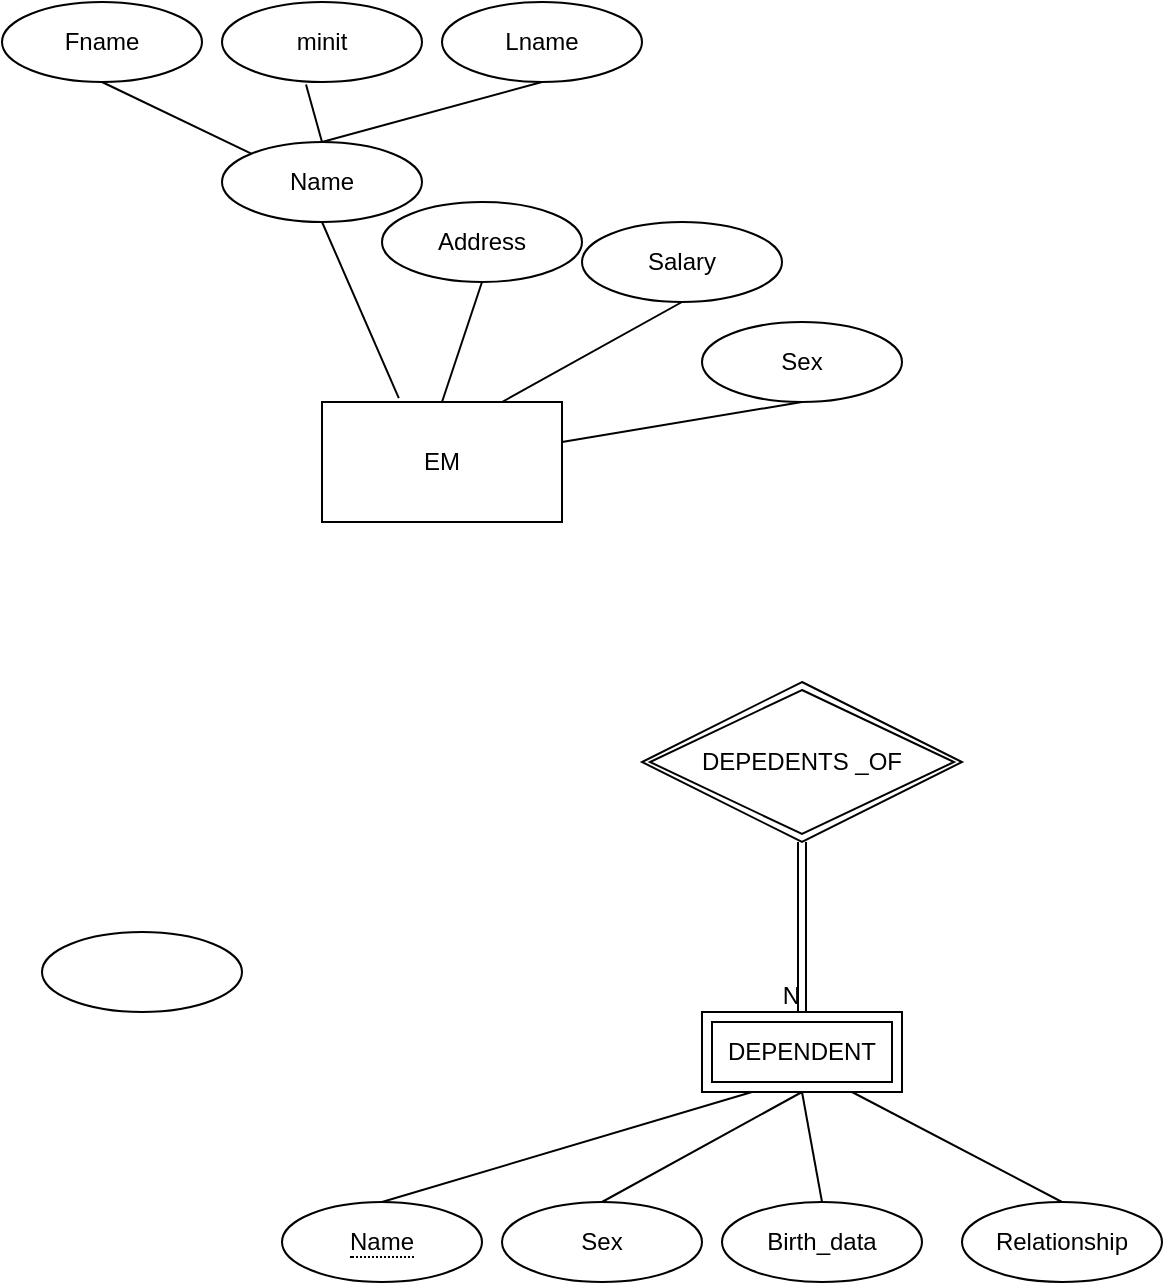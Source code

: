 <mxfile version="24.6.5" type="github">
  <diagram name="Trang-1" id="h6uTmTzgYNDOwts86tQp">
    <mxGraphModel dx="1334" dy="508" grid="1" gridSize="10" guides="1" tooltips="1" connect="1" arrows="1" fold="1" page="1" pageScale="1" pageWidth="827" pageHeight="1169" math="0" shadow="0">
      <root>
        <mxCell id="0" />
        <mxCell id="1" parent="0" />
        <mxCell id="BfvdOl0KQk4hSK4dBflX-1" value="DEPENDENT" style="shape=ext;margin=3;double=1;whiteSpace=wrap;html=1;align=center;" parent="1" vertex="1">
          <mxGeometry x="190" y="545" width="100" height="40" as="geometry" />
        </mxCell>
        <mxCell id="BfvdOl0KQk4hSK4dBflX-2" value="DEPEDENTS _OF" style="shape=rhombus;double=1;perimeter=rhombusPerimeter;whiteSpace=wrap;html=1;align=center;" parent="1" vertex="1">
          <mxGeometry x="160" y="380" width="160" height="80" as="geometry" />
        </mxCell>
        <mxCell id="BfvdOl0KQk4hSK4dBflX-3" value="" style="shape=link;html=1;rounded=0;exitX=0.5;exitY=1;exitDx=0;exitDy=0;entryX=0.5;entryY=0;entryDx=0;entryDy=0;" parent="1" source="BfvdOl0KQk4hSK4dBflX-2" target="BfvdOl0KQk4hSK4dBflX-1" edge="1">
          <mxGeometry relative="1" as="geometry">
            <mxPoint x="190" y="530" as="sourcePoint" />
            <mxPoint x="350" y="530" as="targetPoint" />
          </mxGeometry>
        </mxCell>
        <mxCell id="BfvdOl0KQk4hSK4dBflX-4" value="N" style="resizable=0;html=1;whiteSpace=wrap;align=right;verticalAlign=bottom;" parent="BfvdOl0KQk4hSK4dBflX-3" connectable="0" vertex="1">
          <mxGeometry x="1" relative="1" as="geometry" />
        </mxCell>
        <mxCell id="BfvdOl0KQk4hSK4dBflX-5" value="Sex" style="ellipse;whiteSpace=wrap;html=1;align=center;" parent="1" vertex="1">
          <mxGeometry x="90" y="640" width="100" height="40" as="geometry" />
        </mxCell>
        <mxCell id="BfvdOl0KQk4hSK4dBflX-6" value="Birth_data" style="ellipse;whiteSpace=wrap;html=1;align=center;" parent="1" vertex="1">
          <mxGeometry x="200" y="640" width="100" height="40" as="geometry" />
        </mxCell>
        <mxCell id="BfvdOl0KQk4hSK4dBflX-7" value="Relationship" style="ellipse;whiteSpace=wrap;html=1;align=center;" parent="1" vertex="1">
          <mxGeometry x="320" y="640" width="100" height="40" as="geometry" />
        </mxCell>
        <mxCell id="BfvdOl0KQk4hSK4dBflX-9" value="&lt;span style=&quot;border-bottom: 1px dotted&quot;&gt;Name&lt;/span&gt;" style="ellipse;whiteSpace=wrap;html=1;align=center;" parent="1" vertex="1">
          <mxGeometry x="-20" y="640" width="100" height="40" as="geometry" />
        </mxCell>
        <mxCell id="BfvdOl0KQk4hSK4dBflX-10" value="" style="endArrow=none;html=1;rounded=0;exitX=0.5;exitY=0;exitDx=0;exitDy=0;entryX=0.25;entryY=1;entryDx=0;entryDy=0;" parent="1" source="BfvdOl0KQk4hSK4dBflX-9" target="BfvdOl0KQk4hSK4dBflX-1" edge="1">
          <mxGeometry relative="1" as="geometry">
            <mxPoint x="180" y="530" as="sourcePoint" />
            <mxPoint x="340" y="530" as="targetPoint" />
          </mxGeometry>
        </mxCell>
        <mxCell id="BfvdOl0KQk4hSK4dBflX-11" value="" style="endArrow=none;html=1;rounded=0;exitX=0.5;exitY=0;exitDx=0;exitDy=0;entryX=0.5;entryY=1;entryDx=0;entryDy=0;" parent="1" source="BfvdOl0KQk4hSK4dBflX-5" target="BfvdOl0KQk4hSK4dBflX-1" edge="1">
          <mxGeometry relative="1" as="geometry">
            <mxPoint x="40" y="650" as="sourcePoint" />
            <mxPoint x="230" y="590" as="targetPoint" />
          </mxGeometry>
        </mxCell>
        <mxCell id="BfvdOl0KQk4hSK4dBflX-12" value="" style="endArrow=none;html=1;rounded=0;exitX=0.5;exitY=0;exitDx=0;exitDy=0;entryX=0.5;entryY=1;entryDx=0;entryDy=0;" parent="1" source="BfvdOl0KQk4hSK4dBflX-6" target="BfvdOl0KQk4hSK4dBflX-1" edge="1">
          <mxGeometry relative="1" as="geometry">
            <mxPoint x="150" y="650" as="sourcePoint" />
            <mxPoint x="250" y="595" as="targetPoint" />
          </mxGeometry>
        </mxCell>
        <mxCell id="BfvdOl0KQk4hSK4dBflX-13" value="" style="endArrow=none;html=1;rounded=0;exitX=0.5;exitY=0;exitDx=0;exitDy=0;entryX=0.75;entryY=1;entryDx=0;entryDy=0;" parent="1" source="BfvdOl0KQk4hSK4dBflX-7" target="BfvdOl0KQk4hSK4dBflX-1" edge="1">
          <mxGeometry relative="1" as="geometry">
            <mxPoint x="260" y="650" as="sourcePoint" />
            <mxPoint x="250" y="595" as="targetPoint" />
          </mxGeometry>
        </mxCell>
        <mxCell id="HLMDuG3fLgRXilaJ3gHk-1" value="EM" style="rounded=0;whiteSpace=wrap;html=1;" vertex="1" parent="1">
          <mxGeometry y="240" width="120" height="60" as="geometry" />
        </mxCell>
        <mxCell id="HLMDuG3fLgRXilaJ3gHk-2" value="Sex" style="ellipse;whiteSpace=wrap;html=1;align=center;" vertex="1" parent="1">
          <mxGeometry x="190" y="200" width="100" height="40" as="geometry" />
        </mxCell>
        <mxCell id="HLMDuG3fLgRXilaJ3gHk-3" value="Salary" style="ellipse;whiteSpace=wrap;html=1;align=center;" vertex="1" parent="1">
          <mxGeometry x="130" y="150" width="100" height="40" as="geometry" />
        </mxCell>
        <mxCell id="HLMDuG3fLgRXilaJ3gHk-4" value="Address" style="ellipse;whiteSpace=wrap;html=1;align=center;" vertex="1" parent="1">
          <mxGeometry x="30" y="140" width="100" height="40" as="geometry" />
        </mxCell>
        <mxCell id="HLMDuG3fLgRXilaJ3gHk-5" value="" style="ellipse;whiteSpace=wrap;html=1;align=center;" vertex="1" parent="1">
          <mxGeometry x="-140" y="505" width="100" height="40" as="geometry" />
        </mxCell>
        <mxCell id="HLMDuG3fLgRXilaJ3gHk-6" value="Name" style="ellipse;whiteSpace=wrap;html=1;align=center;" vertex="1" parent="1">
          <mxGeometry x="-50" y="110" width="100" height="40" as="geometry" />
        </mxCell>
        <mxCell id="HLMDuG3fLgRXilaJ3gHk-7" value="" style="endArrow=none;html=1;rounded=0;exitX=0.5;exitY=1;exitDx=0;exitDy=0;entryX=0.5;entryY=0;entryDx=0;entryDy=0;" edge="1" parent="1" source="HLMDuG3fLgRXilaJ3gHk-4" target="HLMDuG3fLgRXilaJ3gHk-1">
          <mxGeometry relative="1" as="geometry">
            <mxPoint x="100" y="260" as="sourcePoint" />
            <mxPoint x="260" y="260" as="targetPoint" />
          </mxGeometry>
        </mxCell>
        <mxCell id="HLMDuG3fLgRXilaJ3gHk-8" value="" style="endArrow=none;html=1;rounded=0;exitX=0.5;exitY=1;exitDx=0;exitDy=0;entryX=0.75;entryY=0;entryDx=0;entryDy=0;" edge="1" parent="1" source="HLMDuG3fLgRXilaJ3gHk-3" target="HLMDuG3fLgRXilaJ3gHk-1">
          <mxGeometry relative="1" as="geometry">
            <mxPoint x="90" y="190" as="sourcePoint" />
            <mxPoint x="70" y="250" as="targetPoint" />
          </mxGeometry>
        </mxCell>
        <mxCell id="HLMDuG3fLgRXilaJ3gHk-9" value="" style="endArrow=none;html=1;rounded=0;exitX=0.5;exitY=1;exitDx=0;exitDy=0;" edge="1" parent="1" source="HLMDuG3fLgRXilaJ3gHk-2" target="HLMDuG3fLgRXilaJ3gHk-1">
          <mxGeometry relative="1" as="geometry">
            <mxPoint x="190" y="200" as="sourcePoint" />
            <mxPoint x="100" y="250" as="targetPoint" />
          </mxGeometry>
        </mxCell>
        <mxCell id="HLMDuG3fLgRXilaJ3gHk-10" value="Lname" style="ellipse;whiteSpace=wrap;html=1;align=center;" vertex="1" parent="1">
          <mxGeometry x="60" y="40" width="100" height="40" as="geometry" />
        </mxCell>
        <mxCell id="HLMDuG3fLgRXilaJ3gHk-13" value="Fname" style="ellipse;whiteSpace=wrap;html=1;align=center;" vertex="1" parent="1">
          <mxGeometry x="-160" y="40" width="100" height="40" as="geometry" />
        </mxCell>
        <mxCell id="HLMDuG3fLgRXilaJ3gHk-14" value="minit" style="ellipse;whiteSpace=wrap;html=1;align=center;" vertex="1" parent="1">
          <mxGeometry x="-50" y="40" width="100" height="40" as="geometry" />
        </mxCell>
        <mxCell id="HLMDuG3fLgRXilaJ3gHk-15" value="" style="endArrow=none;html=1;rounded=0;exitX=0.5;exitY=1;exitDx=0;exitDy=0;entryX=0.32;entryY=-0.033;entryDx=0;entryDy=0;entryPerimeter=0;" edge="1" parent="1" source="HLMDuG3fLgRXilaJ3gHk-6" target="HLMDuG3fLgRXilaJ3gHk-1">
          <mxGeometry relative="1" as="geometry">
            <mxPoint x="-90" y="210" as="sourcePoint" />
            <mxPoint x="70" y="210" as="targetPoint" />
          </mxGeometry>
        </mxCell>
        <mxCell id="HLMDuG3fLgRXilaJ3gHk-16" value="" style="endArrow=none;html=1;rounded=0;exitX=0.5;exitY=1;exitDx=0;exitDy=0;entryX=0.5;entryY=0;entryDx=0;entryDy=0;" edge="1" parent="1" source="HLMDuG3fLgRXilaJ3gHk-10" target="HLMDuG3fLgRXilaJ3gHk-6">
          <mxGeometry relative="1" as="geometry">
            <mxPoint x="10" y="160" as="sourcePoint" />
            <mxPoint x="48" y="248" as="targetPoint" />
          </mxGeometry>
        </mxCell>
        <mxCell id="HLMDuG3fLgRXilaJ3gHk-17" value="" style="endArrow=none;html=1;rounded=0;exitX=0.5;exitY=0;exitDx=0;exitDy=0;entryX=0.42;entryY=1.03;entryDx=0;entryDy=0;entryPerimeter=0;" edge="1" parent="1" source="HLMDuG3fLgRXilaJ3gHk-6" target="HLMDuG3fLgRXilaJ3gHk-14">
          <mxGeometry relative="1" as="geometry">
            <mxPoint x="120" y="90" as="sourcePoint" />
            <mxPoint x="10" y="120" as="targetPoint" />
          </mxGeometry>
        </mxCell>
        <mxCell id="HLMDuG3fLgRXilaJ3gHk-18" value="" style="endArrow=none;html=1;rounded=0;entryX=0.5;entryY=1;entryDx=0;entryDy=0;exitX=0;exitY=0;exitDx=0;exitDy=0;" edge="1" parent="1" source="HLMDuG3fLgRXilaJ3gHk-6" target="HLMDuG3fLgRXilaJ3gHk-13">
          <mxGeometry relative="1" as="geometry">
            <mxPoint x="-20" y="120" as="sourcePoint" />
            <mxPoint x="2" y="91" as="targetPoint" />
          </mxGeometry>
        </mxCell>
      </root>
    </mxGraphModel>
  </diagram>
</mxfile>
